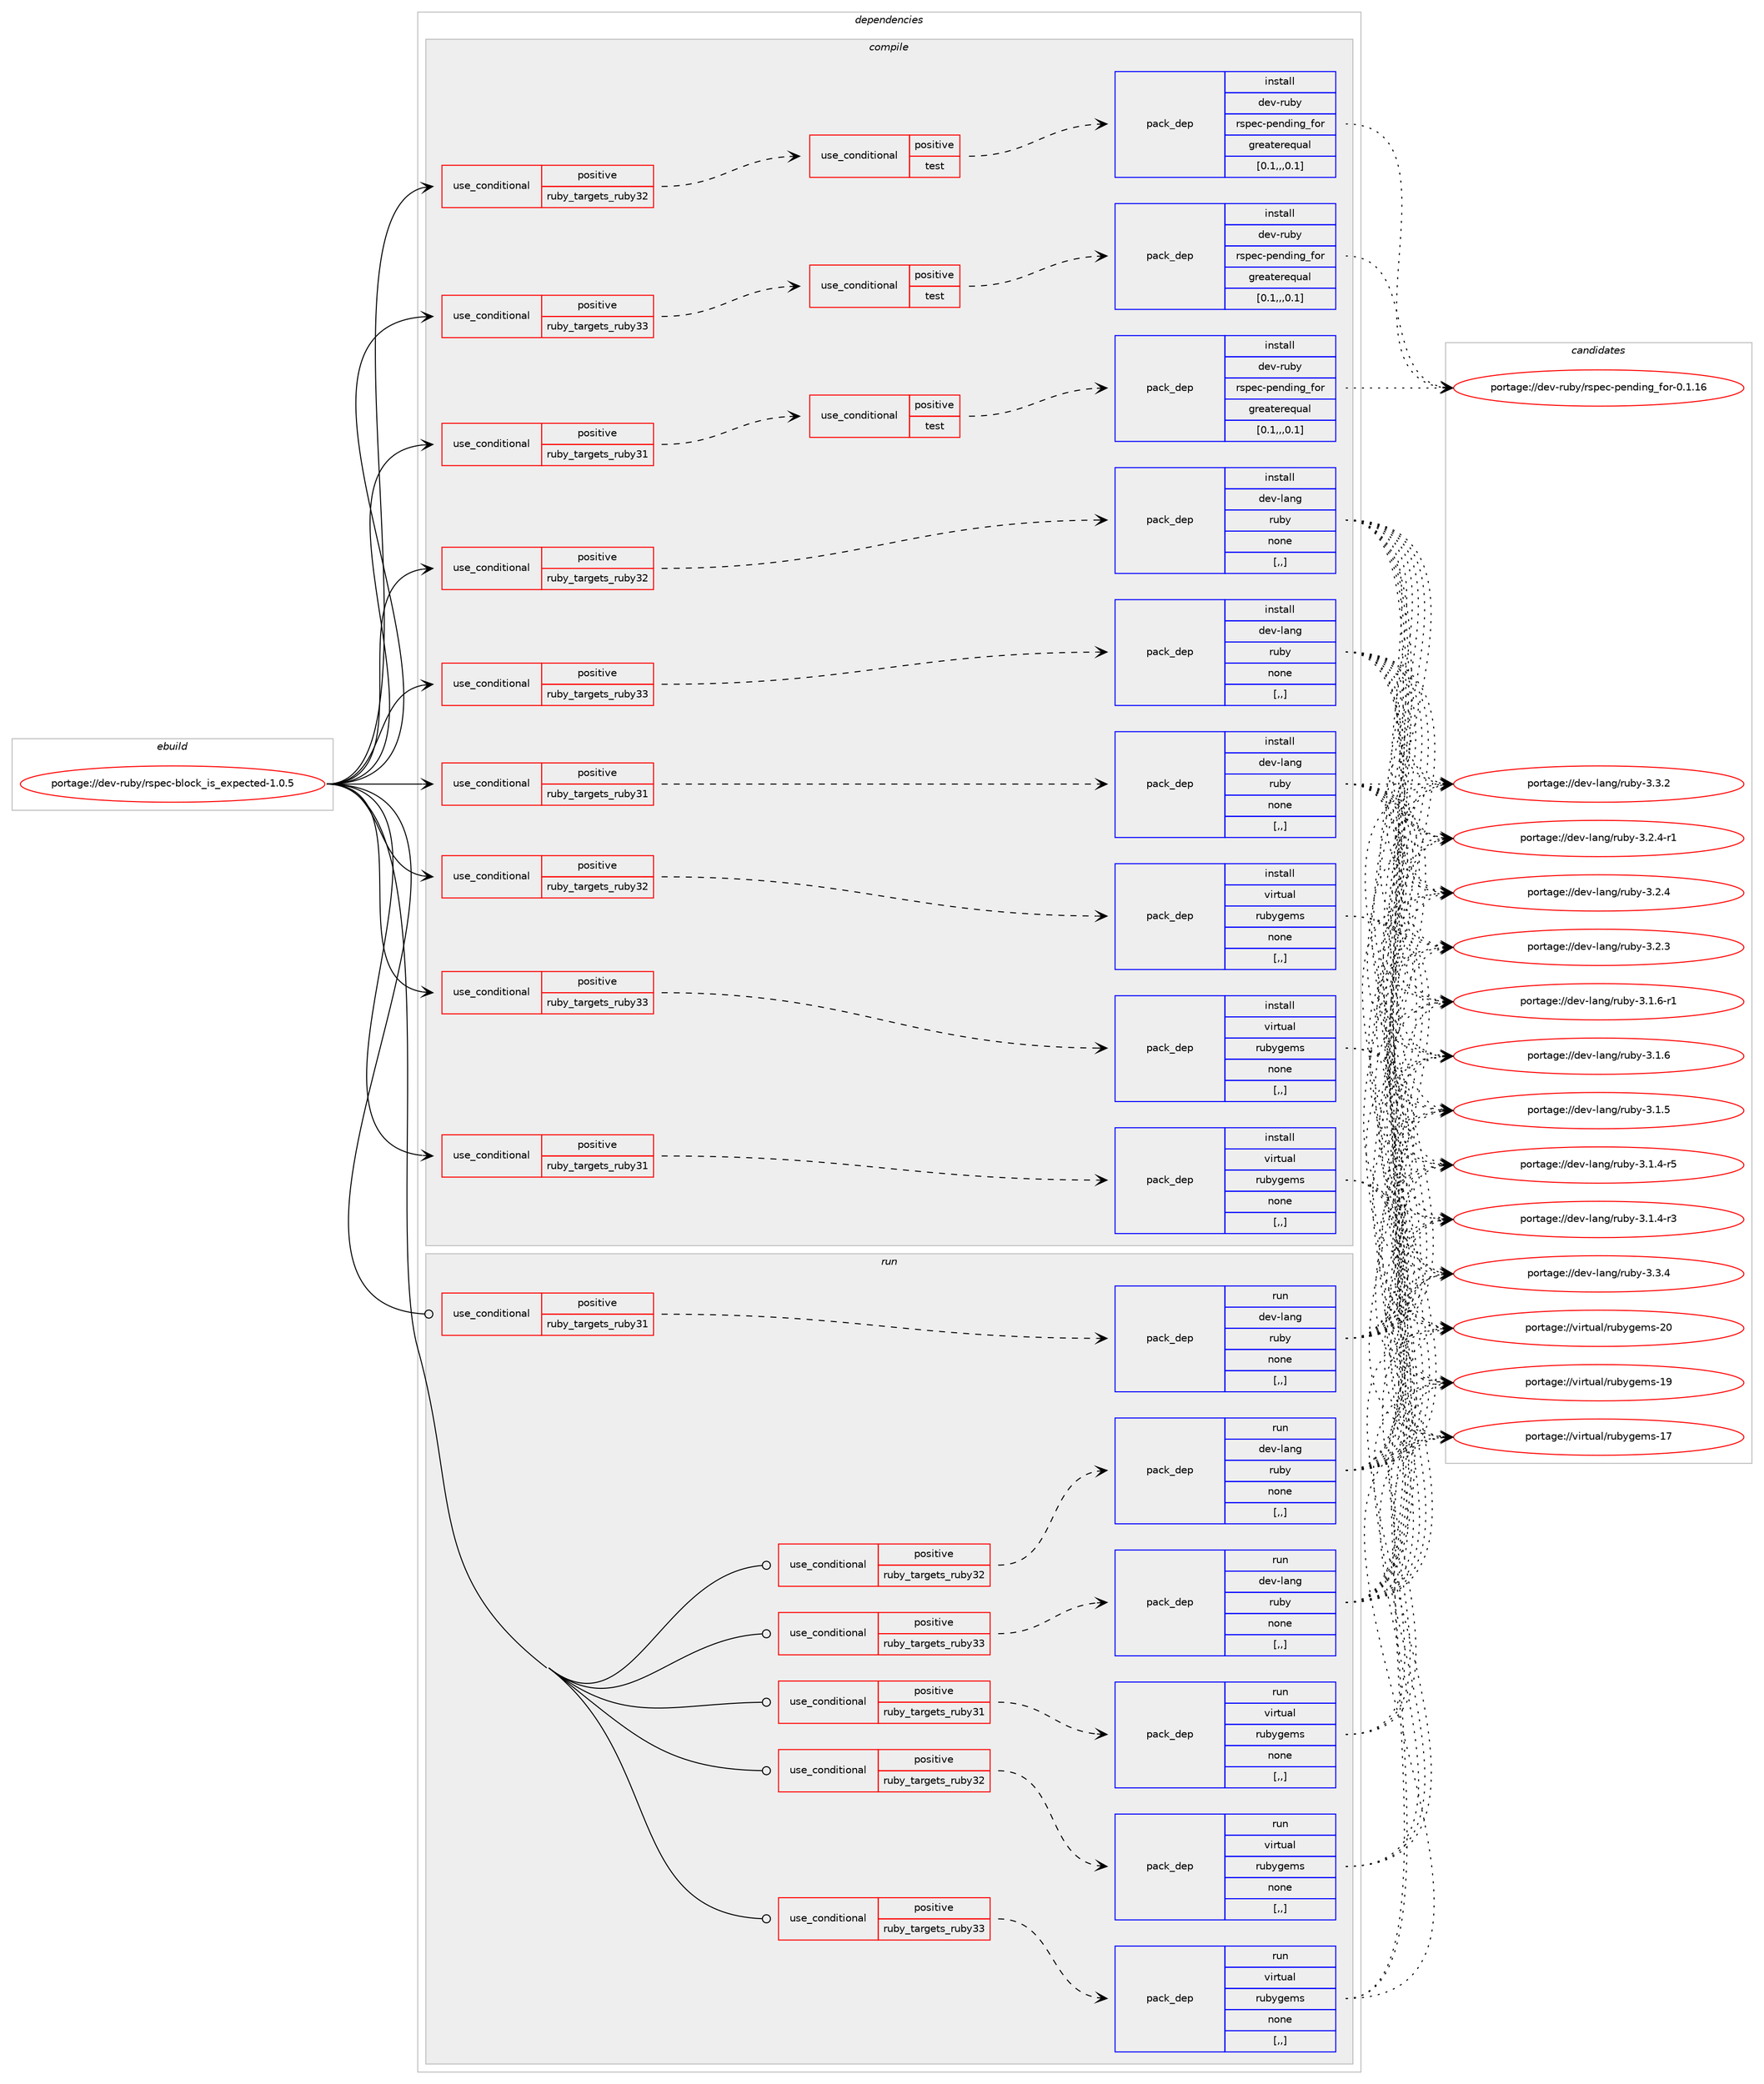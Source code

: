 digraph prolog {

# *************
# Graph options
# *************

newrank=true;
concentrate=true;
compound=true;
graph [rankdir=LR,fontname=Helvetica,fontsize=10,ranksep=1.5];#, ranksep=2.5, nodesep=0.2];
edge  [arrowhead=vee];
node  [fontname=Helvetica,fontsize=10];

# **********
# The ebuild
# **********

subgraph cluster_leftcol {
color=gray;
label=<<i>ebuild</i>>;
id [label="portage://dev-ruby/rspec-block_is_expected-1.0.5", color=red, width=4, href="../dev-ruby/rspec-block_is_expected-1.0.5.svg"];
}

# ****************
# The dependencies
# ****************

subgraph cluster_midcol {
color=gray;
label=<<i>dependencies</i>>;
subgraph cluster_compile {
fillcolor="#eeeeee";
style=filled;
label=<<i>compile</i>>;
subgraph cond54754 {
dependency199040 [label=<<TABLE BORDER="0" CELLBORDER="1" CELLSPACING="0" CELLPADDING="4"><TR><TD ROWSPAN="3" CELLPADDING="10">use_conditional</TD></TR><TR><TD>positive</TD></TR><TR><TD>ruby_targets_ruby31</TD></TR></TABLE>>, shape=none, color=red];
subgraph cond54755 {
dependency199041 [label=<<TABLE BORDER="0" CELLBORDER="1" CELLSPACING="0" CELLPADDING="4"><TR><TD ROWSPAN="3" CELLPADDING="10">use_conditional</TD></TR><TR><TD>positive</TD></TR><TR><TD>test</TD></TR></TABLE>>, shape=none, color=red];
subgraph pack142918 {
dependency199042 [label=<<TABLE BORDER="0" CELLBORDER="1" CELLSPACING="0" CELLPADDING="4" WIDTH="220"><TR><TD ROWSPAN="6" CELLPADDING="30">pack_dep</TD></TR><TR><TD WIDTH="110">install</TD></TR><TR><TD>dev-ruby</TD></TR><TR><TD>rspec-pending_for</TD></TR><TR><TD>greaterequal</TD></TR><TR><TD>[0.1,,,0.1]</TD></TR></TABLE>>, shape=none, color=blue];
}
dependency199041:e -> dependency199042:w [weight=20,style="dashed",arrowhead="vee"];
}
dependency199040:e -> dependency199041:w [weight=20,style="dashed",arrowhead="vee"];
}
id:e -> dependency199040:w [weight=20,style="solid",arrowhead="vee"];
subgraph cond54756 {
dependency199043 [label=<<TABLE BORDER="0" CELLBORDER="1" CELLSPACING="0" CELLPADDING="4"><TR><TD ROWSPAN="3" CELLPADDING="10">use_conditional</TD></TR><TR><TD>positive</TD></TR><TR><TD>ruby_targets_ruby31</TD></TR></TABLE>>, shape=none, color=red];
subgraph pack142919 {
dependency199044 [label=<<TABLE BORDER="0" CELLBORDER="1" CELLSPACING="0" CELLPADDING="4" WIDTH="220"><TR><TD ROWSPAN="6" CELLPADDING="30">pack_dep</TD></TR><TR><TD WIDTH="110">install</TD></TR><TR><TD>dev-lang</TD></TR><TR><TD>ruby</TD></TR><TR><TD>none</TD></TR><TR><TD>[,,]</TD></TR></TABLE>>, shape=none, color=blue];
}
dependency199043:e -> dependency199044:w [weight=20,style="dashed",arrowhead="vee"];
}
id:e -> dependency199043:w [weight=20,style="solid",arrowhead="vee"];
subgraph cond54757 {
dependency199045 [label=<<TABLE BORDER="0" CELLBORDER="1" CELLSPACING="0" CELLPADDING="4"><TR><TD ROWSPAN="3" CELLPADDING="10">use_conditional</TD></TR><TR><TD>positive</TD></TR><TR><TD>ruby_targets_ruby31</TD></TR></TABLE>>, shape=none, color=red];
subgraph pack142920 {
dependency199046 [label=<<TABLE BORDER="0" CELLBORDER="1" CELLSPACING="0" CELLPADDING="4" WIDTH="220"><TR><TD ROWSPAN="6" CELLPADDING="30">pack_dep</TD></TR><TR><TD WIDTH="110">install</TD></TR><TR><TD>virtual</TD></TR><TR><TD>rubygems</TD></TR><TR><TD>none</TD></TR><TR><TD>[,,]</TD></TR></TABLE>>, shape=none, color=blue];
}
dependency199045:e -> dependency199046:w [weight=20,style="dashed",arrowhead="vee"];
}
id:e -> dependency199045:w [weight=20,style="solid",arrowhead="vee"];
subgraph cond54758 {
dependency199047 [label=<<TABLE BORDER="0" CELLBORDER="1" CELLSPACING="0" CELLPADDING="4"><TR><TD ROWSPAN="3" CELLPADDING="10">use_conditional</TD></TR><TR><TD>positive</TD></TR><TR><TD>ruby_targets_ruby32</TD></TR></TABLE>>, shape=none, color=red];
subgraph cond54759 {
dependency199048 [label=<<TABLE BORDER="0" CELLBORDER="1" CELLSPACING="0" CELLPADDING="4"><TR><TD ROWSPAN="3" CELLPADDING="10">use_conditional</TD></TR><TR><TD>positive</TD></TR><TR><TD>test</TD></TR></TABLE>>, shape=none, color=red];
subgraph pack142921 {
dependency199049 [label=<<TABLE BORDER="0" CELLBORDER="1" CELLSPACING="0" CELLPADDING="4" WIDTH="220"><TR><TD ROWSPAN="6" CELLPADDING="30">pack_dep</TD></TR><TR><TD WIDTH="110">install</TD></TR><TR><TD>dev-ruby</TD></TR><TR><TD>rspec-pending_for</TD></TR><TR><TD>greaterequal</TD></TR><TR><TD>[0.1,,,0.1]</TD></TR></TABLE>>, shape=none, color=blue];
}
dependency199048:e -> dependency199049:w [weight=20,style="dashed",arrowhead="vee"];
}
dependency199047:e -> dependency199048:w [weight=20,style="dashed",arrowhead="vee"];
}
id:e -> dependency199047:w [weight=20,style="solid",arrowhead="vee"];
subgraph cond54760 {
dependency199050 [label=<<TABLE BORDER="0" CELLBORDER="1" CELLSPACING="0" CELLPADDING="4"><TR><TD ROWSPAN="3" CELLPADDING="10">use_conditional</TD></TR><TR><TD>positive</TD></TR><TR><TD>ruby_targets_ruby32</TD></TR></TABLE>>, shape=none, color=red];
subgraph pack142922 {
dependency199051 [label=<<TABLE BORDER="0" CELLBORDER="1" CELLSPACING="0" CELLPADDING="4" WIDTH="220"><TR><TD ROWSPAN="6" CELLPADDING="30">pack_dep</TD></TR><TR><TD WIDTH="110">install</TD></TR><TR><TD>dev-lang</TD></TR><TR><TD>ruby</TD></TR><TR><TD>none</TD></TR><TR><TD>[,,]</TD></TR></TABLE>>, shape=none, color=blue];
}
dependency199050:e -> dependency199051:w [weight=20,style="dashed",arrowhead="vee"];
}
id:e -> dependency199050:w [weight=20,style="solid",arrowhead="vee"];
subgraph cond54761 {
dependency199052 [label=<<TABLE BORDER="0" CELLBORDER="1" CELLSPACING="0" CELLPADDING="4"><TR><TD ROWSPAN="3" CELLPADDING="10">use_conditional</TD></TR><TR><TD>positive</TD></TR><TR><TD>ruby_targets_ruby32</TD></TR></TABLE>>, shape=none, color=red];
subgraph pack142923 {
dependency199053 [label=<<TABLE BORDER="0" CELLBORDER="1" CELLSPACING="0" CELLPADDING="4" WIDTH="220"><TR><TD ROWSPAN="6" CELLPADDING="30">pack_dep</TD></TR><TR><TD WIDTH="110">install</TD></TR><TR><TD>virtual</TD></TR><TR><TD>rubygems</TD></TR><TR><TD>none</TD></TR><TR><TD>[,,]</TD></TR></TABLE>>, shape=none, color=blue];
}
dependency199052:e -> dependency199053:w [weight=20,style="dashed",arrowhead="vee"];
}
id:e -> dependency199052:w [weight=20,style="solid",arrowhead="vee"];
subgraph cond54762 {
dependency199054 [label=<<TABLE BORDER="0" CELLBORDER="1" CELLSPACING="0" CELLPADDING="4"><TR><TD ROWSPAN="3" CELLPADDING="10">use_conditional</TD></TR><TR><TD>positive</TD></TR><TR><TD>ruby_targets_ruby33</TD></TR></TABLE>>, shape=none, color=red];
subgraph cond54763 {
dependency199055 [label=<<TABLE BORDER="0" CELLBORDER="1" CELLSPACING="0" CELLPADDING="4"><TR><TD ROWSPAN="3" CELLPADDING="10">use_conditional</TD></TR><TR><TD>positive</TD></TR><TR><TD>test</TD></TR></TABLE>>, shape=none, color=red];
subgraph pack142924 {
dependency199056 [label=<<TABLE BORDER="0" CELLBORDER="1" CELLSPACING="0" CELLPADDING="4" WIDTH="220"><TR><TD ROWSPAN="6" CELLPADDING="30">pack_dep</TD></TR><TR><TD WIDTH="110">install</TD></TR><TR><TD>dev-ruby</TD></TR><TR><TD>rspec-pending_for</TD></TR><TR><TD>greaterequal</TD></TR><TR><TD>[0.1,,,0.1]</TD></TR></TABLE>>, shape=none, color=blue];
}
dependency199055:e -> dependency199056:w [weight=20,style="dashed",arrowhead="vee"];
}
dependency199054:e -> dependency199055:w [weight=20,style="dashed",arrowhead="vee"];
}
id:e -> dependency199054:w [weight=20,style="solid",arrowhead="vee"];
subgraph cond54764 {
dependency199057 [label=<<TABLE BORDER="0" CELLBORDER="1" CELLSPACING="0" CELLPADDING="4"><TR><TD ROWSPAN="3" CELLPADDING="10">use_conditional</TD></TR><TR><TD>positive</TD></TR><TR><TD>ruby_targets_ruby33</TD></TR></TABLE>>, shape=none, color=red];
subgraph pack142925 {
dependency199058 [label=<<TABLE BORDER="0" CELLBORDER="1" CELLSPACING="0" CELLPADDING="4" WIDTH="220"><TR><TD ROWSPAN="6" CELLPADDING="30">pack_dep</TD></TR><TR><TD WIDTH="110">install</TD></TR><TR><TD>dev-lang</TD></TR><TR><TD>ruby</TD></TR><TR><TD>none</TD></TR><TR><TD>[,,]</TD></TR></TABLE>>, shape=none, color=blue];
}
dependency199057:e -> dependency199058:w [weight=20,style="dashed",arrowhead="vee"];
}
id:e -> dependency199057:w [weight=20,style="solid",arrowhead="vee"];
subgraph cond54765 {
dependency199059 [label=<<TABLE BORDER="0" CELLBORDER="1" CELLSPACING="0" CELLPADDING="4"><TR><TD ROWSPAN="3" CELLPADDING="10">use_conditional</TD></TR><TR><TD>positive</TD></TR><TR><TD>ruby_targets_ruby33</TD></TR></TABLE>>, shape=none, color=red];
subgraph pack142926 {
dependency199060 [label=<<TABLE BORDER="0" CELLBORDER="1" CELLSPACING="0" CELLPADDING="4" WIDTH="220"><TR><TD ROWSPAN="6" CELLPADDING="30">pack_dep</TD></TR><TR><TD WIDTH="110">install</TD></TR><TR><TD>virtual</TD></TR><TR><TD>rubygems</TD></TR><TR><TD>none</TD></TR><TR><TD>[,,]</TD></TR></TABLE>>, shape=none, color=blue];
}
dependency199059:e -> dependency199060:w [weight=20,style="dashed",arrowhead="vee"];
}
id:e -> dependency199059:w [weight=20,style="solid",arrowhead="vee"];
}
subgraph cluster_compileandrun {
fillcolor="#eeeeee";
style=filled;
label=<<i>compile and run</i>>;
}
subgraph cluster_run {
fillcolor="#eeeeee";
style=filled;
label=<<i>run</i>>;
subgraph cond54766 {
dependency199061 [label=<<TABLE BORDER="0" CELLBORDER="1" CELLSPACING="0" CELLPADDING="4"><TR><TD ROWSPAN="3" CELLPADDING="10">use_conditional</TD></TR><TR><TD>positive</TD></TR><TR><TD>ruby_targets_ruby31</TD></TR></TABLE>>, shape=none, color=red];
subgraph pack142927 {
dependency199062 [label=<<TABLE BORDER="0" CELLBORDER="1" CELLSPACING="0" CELLPADDING="4" WIDTH="220"><TR><TD ROWSPAN="6" CELLPADDING="30">pack_dep</TD></TR><TR><TD WIDTH="110">run</TD></TR><TR><TD>dev-lang</TD></TR><TR><TD>ruby</TD></TR><TR><TD>none</TD></TR><TR><TD>[,,]</TD></TR></TABLE>>, shape=none, color=blue];
}
dependency199061:e -> dependency199062:w [weight=20,style="dashed",arrowhead="vee"];
}
id:e -> dependency199061:w [weight=20,style="solid",arrowhead="odot"];
subgraph cond54767 {
dependency199063 [label=<<TABLE BORDER="0" CELLBORDER="1" CELLSPACING="0" CELLPADDING="4"><TR><TD ROWSPAN="3" CELLPADDING="10">use_conditional</TD></TR><TR><TD>positive</TD></TR><TR><TD>ruby_targets_ruby31</TD></TR></TABLE>>, shape=none, color=red];
subgraph pack142928 {
dependency199064 [label=<<TABLE BORDER="0" CELLBORDER="1" CELLSPACING="0" CELLPADDING="4" WIDTH="220"><TR><TD ROWSPAN="6" CELLPADDING="30">pack_dep</TD></TR><TR><TD WIDTH="110">run</TD></TR><TR><TD>virtual</TD></TR><TR><TD>rubygems</TD></TR><TR><TD>none</TD></TR><TR><TD>[,,]</TD></TR></TABLE>>, shape=none, color=blue];
}
dependency199063:e -> dependency199064:w [weight=20,style="dashed",arrowhead="vee"];
}
id:e -> dependency199063:w [weight=20,style="solid",arrowhead="odot"];
subgraph cond54768 {
dependency199065 [label=<<TABLE BORDER="0" CELLBORDER="1" CELLSPACING="0" CELLPADDING="4"><TR><TD ROWSPAN="3" CELLPADDING="10">use_conditional</TD></TR><TR><TD>positive</TD></TR><TR><TD>ruby_targets_ruby32</TD></TR></TABLE>>, shape=none, color=red];
subgraph pack142929 {
dependency199066 [label=<<TABLE BORDER="0" CELLBORDER="1" CELLSPACING="0" CELLPADDING="4" WIDTH="220"><TR><TD ROWSPAN="6" CELLPADDING="30">pack_dep</TD></TR><TR><TD WIDTH="110">run</TD></TR><TR><TD>dev-lang</TD></TR><TR><TD>ruby</TD></TR><TR><TD>none</TD></TR><TR><TD>[,,]</TD></TR></TABLE>>, shape=none, color=blue];
}
dependency199065:e -> dependency199066:w [weight=20,style="dashed",arrowhead="vee"];
}
id:e -> dependency199065:w [weight=20,style="solid",arrowhead="odot"];
subgraph cond54769 {
dependency199067 [label=<<TABLE BORDER="0" CELLBORDER="1" CELLSPACING="0" CELLPADDING="4"><TR><TD ROWSPAN="3" CELLPADDING="10">use_conditional</TD></TR><TR><TD>positive</TD></TR><TR><TD>ruby_targets_ruby32</TD></TR></TABLE>>, shape=none, color=red];
subgraph pack142930 {
dependency199068 [label=<<TABLE BORDER="0" CELLBORDER="1" CELLSPACING="0" CELLPADDING="4" WIDTH="220"><TR><TD ROWSPAN="6" CELLPADDING="30">pack_dep</TD></TR><TR><TD WIDTH="110">run</TD></TR><TR><TD>virtual</TD></TR><TR><TD>rubygems</TD></TR><TR><TD>none</TD></TR><TR><TD>[,,]</TD></TR></TABLE>>, shape=none, color=blue];
}
dependency199067:e -> dependency199068:w [weight=20,style="dashed",arrowhead="vee"];
}
id:e -> dependency199067:w [weight=20,style="solid",arrowhead="odot"];
subgraph cond54770 {
dependency199069 [label=<<TABLE BORDER="0" CELLBORDER="1" CELLSPACING="0" CELLPADDING="4"><TR><TD ROWSPAN="3" CELLPADDING="10">use_conditional</TD></TR><TR><TD>positive</TD></TR><TR><TD>ruby_targets_ruby33</TD></TR></TABLE>>, shape=none, color=red];
subgraph pack142931 {
dependency199070 [label=<<TABLE BORDER="0" CELLBORDER="1" CELLSPACING="0" CELLPADDING="4" WIDTH="220"><TR><TD ROWSPAN="6" CELLPADDING="30">pack_dep</TD></TR><TR><TD WIDTH="110">run</TD></TR><TR><TD>dev-lang</TD></TR><TR><TD>ruby</TD></TR><TR><TD>none</TD></TR><TR><TD>[,,]</TD></TR></TABLE>>, shape=none, color=blue];
}
dependency199069:e -> dependency199070:w [weight=20,style="dashed",arrowhead="vee"];
}
id:e -> dependency199069:w [weight=20,style="solid",arrowhead="odot"];
subgraph cond54771 {
dependency199071 [label=<<TABLE BORDER="0" CELLBORDER="1" CELLSPACING="0" CELLPADDING="4"><TR><TD ROWSPAN="3" CELLPADDING="10">use_conditional</TD></TR><TR><TD>positive</TD></TR><TR><TD>ruby_targets_ruby33</TD></TR></TABLE>>, shape=none, color=red];
subgraph pack142932 {
dependency199072 [label=<<TABLE BORDER="0" CELLBORDER="1" CELLSPACING="0" CELLPADDING="4" WIDTH="220"><TR><TD ROWSPAN="6" CELLPADDING="30">pack_dep</TD></TR><TR><TD WIDTH="110">run</TD></TR><TR><TD>virtual</TD></TR><TR><TD>rubygems</TD></TR><TR><TD>none</TD></TR><TR><TD>[,,]</TD></TR></TABLE>>, shape=none, color=blue];
}
dependency199071:e -> dependency199072:w [weight=20,style="dashed",arrowhead="vee"];
}
id:e -> dependency199071:w [weight=20,style="solid",arrowhead="odot"];
}
}

# **************
# The candidates
# **************

subgraph cluster_choices {
rank=same;
color=gray;
label=<<i>candidates</i>>;

subgraph choice142918 {
color=black;
nodesep=1;
choice10010111845114117981214711411511210199451121011101001051101039510211111445484649464954 [label="portage://dev-ruby/rspec-pending_for-0.1.16", color=red, width=4,href="../dev-ruby/rspec-pending_for-0.1.16.svg"];
dependency199042:e -> choice10010111845114117981214711411511210199451121011101001051101039510211111445484649464954:w [style=dotted,weight="100"];
}
subgraph choice142919 {
color=black;
nodesep=1;
choice10010111845108971101034711411798121455146514652 [label="portage://dev-lang/ruby-3.3.4", color=red, width=4,href="../dev-lang/ruby-3.3.4.svg"];
choice10010111845108971101034711411798121455146514650 [label="portage://dev-lang/ruby-3.3.2", color=red, width=4,href="../dev-lang/ruby-3.3.2.svg"];
choice100101118451089711010347114117981214551465046524511449 [label="portage://dev-lang/ruby-3.2.4-r1", color=red, width=4,href="../dev-lang/ruby-3.2.4-r1.svg"];
choice10010111845108971101034711411798121455146504652 [label="portage://dev-lang/ruby-3.2.4", color=red, width=4,href="../dev-lang/ruby-3.2.4.svg"];
choice10010111845108971101034711411798121455146504651 [label="portage://dev-lang/ruby-3.2.3", color=red, width=4,href="../dev-lang/ruby-3.2.3.svg"];
choice100101118451089711010347114117981214551464946544511449 [label="portage://dev-lang/ruby-3.1.6-r1", color=red, width=4,href="../dev-lang/ruby-3.1.6-r1.svg"];
choice10010111845108971101034711411798121455146494654 [label="portage://dev-lang/ruby-3.1.6", color=red, width=4,href="../dev-lang/ruby-3.1.6.svg"];
choice10010111845108971101034711411798121455146494653 [label="portage://dev-lang/ruby-3.1.5", color=red, width=4,href="../dev-lang/ruby-3.1.5.svg"];
choice100101118451089711010347114117981214551464946524511453 [label="portage://dev-lang/ruby-3.1.4-r5", color=red, width=4,href="../dev-lang/ruby-3.1.4-r5.svg"];
choice100101118451089711010347114117981214551464946524511451 [label="portage://dev-lang/ruby-3.1.4-r3", color=red, width=4,href="../dev-lang/ruby-3.1.4-r3.svg"];
dependency199044:e -> choice10010111845108971101034711411798121455146514652:w [style=dotted,weight="100"];
dependency199044:e -> choice10010111845108971101034711411798121455146514650:w [style=dotted,weight="100"];
dependency199044:e -> choice100101118451089711010347114117981214551465046524511449:w [style=dotted,weight="100"];
dependency199044:e -> choice10010111845108971101034711411798121455146504652:w [style=dotted,weight="100"];
dependency199044:e -> choice10010111845108971101034711411798121455146504651:w [style=dotted,weight="100"];
dependency199044:e -> choice100101118451089711010347114117981214551464946544511449:w [style=dotted,weight="100"];
dependency199044:e -> choice10010111845108971101034711411798121455146494654:w [style=dotted,weight="100"];
dependency199044:e -> choice10010111845108971101034711411798121455146494653:w [style=dotted,weight="100"];
dependency199044:e -> choice100101118451089711010347114117981214551464946524511453:w [style=dotted,weight="100"];
dependency199044:e -> choice100101118451089711010347114117981214551464946524511451:w [style=dotted,weight="100"];
}
subgraph choice142920 {
color=black;
nodesep=1;
choice118105114116117971084711411798121103101109115455048 [label="portage://virtual/rubygems-20", color=red, width=4,href="../virtual/rubygems-20.svg"];
choice118105114116117971084711411798121103101109115454957 [label="portage://virtual/rubygems-19", color=red, width=4,href="../virtual/rubygems-19.svg"];
choice118105114116117971084711411798121103101109115454955 [label="portage://virtual/rubygems-17", color=red, width=4,href="../virtual/rubygems-17.svg"];
dependency199046:e -> choice118105114116117971084711411798121103101109115455048:w [style=dotted,weight="100"];
dependency199046:e -> choice118105114116117971084711411798121103101109115454957:w [style=dotted,weight="100"];
dependency199046:e -> choice118105114116117971084711411798121103101109115454955:w [style=dotted,weight="100"];
}
subgraph choice142921 {
color=black;
nodesep=1;
choice10010111845114117981214711411511210199451121011101001051101039510211111445484649464954 [label="portage://dev-ruby/rspec-pending_for-0.1.16", color=red, width=4,href="../dev-ruby/rspec-pending_for-0.1.16.svg"];
dependency199049:e -> choice10010111845114117981214711411511210199451121011101001051101039510211111445484649464954:w [style=dotted,weight="100"];
}
subgraph choice142922 {
color=black;
nodesep=1;
choice10010111845108971101034711411798121455146514652 [label="portage://dev-lang/ruby-3.3.4", color=red, width=4,href="../dev-lang/ruby-3.3.4.svg"];
choice10010111845108971101034711411798121455146514650 [label="portage://dev-lang/ruby-3.3.2", color=red, width=4,href="../dev-lang/ruby-3.3.2.svg"];
choice100101118451089711010347114117981214551465046524511449 [label="portage://dev-lang/ruby-3.2.4-r1", color=red, width=4,href="../dev-lang/ruby-3.2.4-r1.svg"];
choice10010111845108971101034711411798121455146504652 [label="portage://dev-lang/ruby-3.2.4", color=red, width=4,href="../dev-lang/ruby-3.2.4.svg"];
choice10010111845108971101034711411798121455146504651 [label="portage://dev-lang/ruby-3.2.3", color=red, width=4,href="../dev-lang/ruby-3.2.3.svg"];
choice100101118451089711010347114117981214551464946544511449 [label="portage://dev-lang/ruby-3.1.6-r1", color=red, width=4,href="../dev-lang/ruby-3.1.6-r1.svg"];
choice10010111845108971101034711411798121455146494654 [label="portage://dev-lang/ruby-3.1.6", color=red, width=4,href="../dev-lang/ruby-3.1.6.svg"];
choice10010111845108971101034711411798121455146494653 [label="portage://dev-lang/ruby-3.1.5", color=red, width=4,href="../dev-lang/ruby-3.1.5.svg"];
choice100101118451089711010347114117981214551464946524511453 [label="portage://dev-lang/ruby-3.1.4-r5", color=red, width=4,href="../dev-lang/ruby-3.1.4-r5.svg"];
choice100101118451089711010347114117981214551464946524511451 [label="portage://dev-lang/ruby-3.1.4-r3", color=red, width=4,href="../dev-lang/ruby-3.1.4-r3.svg"];
dependency199051:e -> choice10010111845108971101034711411798121455146514652:w [style=dotted,weight="100"];
dependency199051:e -> choice10010111845108971101034711411798121455146514650:w [style=dotted,weight="100"];
dependency199051:e -> choice100101118451089711010347114117981214551465046524511449:w [style=dotted,weight="100"];
dependency199051:e -> choice10010111845108971101034711411798121455146504652:w [style=dotted,weight="100"];
dependency199051:e -> choice10010111845108971101034711411798121455146504651:w [style=dotted,weight="100"];
dependency199051:e -> choice100101118451089711010347114117981214551464946544511449:w [style=dotted,weight="100"];
dependency199051:e -> choice10010111845108971101034711411798121455146494654:w [style=dotted,weight="100"];
dependency199051:e -> choice10010111845108971101034711411798121455146494653:w [style=dotted,weight="100"];
dependency199051:e -> choice100101118451089711010347114117981214551464946524511453:w [style=dotted,weight="100"];
dependency199051:e -> choice100101118451089711010347114117981214551464946524511451:w [style=dotted,weight="100"];
}
subgraph choice142923 {
color=black;
nodesep=1;
choice118105114116117971084711411798121103101109115455048 [label="portage://virtual/rubygems-20", color=red, width=4,href="../virtual/rubygems-20.svg"];
choice118105114116117971084711411798121103101109115454957 [label="portage://virtual/rubygems-19", color=red, width=4,href="../virtual/rubygems-19.svg"];
choice118105114116117971084711411798121103101109115454955 [label="portage://virtual/rubygems-17", color=red, width=4,href="../virtual/rubygems-17.svg"];
dependency199053:e -> choice118105114116117971084711411798121103101109115455048:w [style=dotted,weight="100"];
dependency199053:e -> choice118105114116117971084711411798121103101109115454957:w [style=dotted,weight="100"];
dependency199053:e -> choice118105114116117971084711411798121103101109115454955:w [style=dotted,weight="100"];
}
subgraph choice142924 {
color=black;
nodesep=1;
choice10010111845114117981214711411511210199451121011101001051101039510211111445484649464954 [label="portage://dev-ruby/rspec-pending_for-0.1.16", color=red, width=4,href="../dev-ruby/rspec-pending_for-0.1.16.svg"];
dependency199056:e -> choice10010111845114117981214711411511210199451121011101001051101039510211111445484649464954:w [style=dotted,weight="100"];
}
subgraph choice142925 {
color=black;
nodesep=1;
choice10010111845108971101034711411798121455146514652 [label="portage://dev-lang/ruby-3.3.4", color=red, width=4,href="../dev-lang/ruby-3.3.4.svg"];
choice10010111845108971101034711411798121455146514650 [label="portage://dev-lang/ruby-3.3.2", color=red, width=4,href="../dev-lang/ruby-3.3.2.svg"];
choice100101118451089711010347114117981214551465046524511449 [label="portage://dev-lang/ruby-3.2.4-r1", color=red, width=4,href="../dev-lang/ruby-3.2.4-r1.svg"];
choice10010111845108971101034711411798121455146504652 [label="portage://dev-lang/ruby-3.2.4", color=red, width=4,href="../dev-lang/ruby-3.2.4.svg"];
choice10010111845108971101034711411798121455146504651 [label="portage://dev-lang/ruby-3.2.3", color=red, width=4,href="../dev-lang/ruby-3.2.3.svg"];
choice100101118451089711010347114117981214551464946544511449 [label="portage://dev-lang/ruby-3.1.6-r1", color=red, width=4,href="../dev-lang/ruby-3.1.6-r1.svg"];
choice10010111845108971101034711411798121455146494654 [label="portage://dev-lang/ruby-3.1.6", color=red, width=4,href="../dev-lang/ruby-3.1.6.svg"];
choice10010111845108971101034711411798121455146494653 [label="portage://dev-lang/ruby-3.1.5", color=red, width=4,href="../dev-lang/ruby-3.1.5.svg"];
choice100101118451089711010347114117981214551464946524511453 [label="portage://dev-lang/ruby-3.1.4-r5", color=red, width=4,href="../dev-lang/ruby-3.1.4-r5.svg"];
choice100101118451089711010347114117981214551464946524511451 [label="portage://dev-lang/ruby-3.1.4-r3", color=red, width=4,href="../dev-lang/ruby-3.1.4-r3.svg"];
dependency199058:e -> choice10010111845108971101034711411798121455146514652:w [style=dotted,weight="100"];
dependency199058:e -> choice10010111845108971101034711411798121455146514650:w [style=dotted,weight="100"];
dependency199058:e -> choice100101118451089711010347114117981214551465046524511449:w [style=dotted,weight="100"];
dependency199058:e -> choice10010111845108971101034711411798121455146504652:w [style=dotted,weight="100"];
dependency199058:e -> choice10010111845108971101034711411798121455146504651:w [style=dotted,weight="100"];
dependency199058:e -> choice100101118451089711010347114117981214551464946544511449:w [style=dotted,weight="100"];
dependency199058:e -> choice10010111845108971101034711411798121455146494654:w [style=dotted,weight="100"];
dependency199058:e -> choice10010111845108971101034711411798121455146494653:w [style=dotted,weight="100"];
dependency199058:e -> choice100101118451089711010347114117981214551464946524511453:w [style=dotted,weight="100"];
dependency199058:e -> choice100101118451089711010347114117981214551464946524511451:w [style=dotted,weight="100"];
}
subgraph choice142926 {
color=black;
nodesep=1;
choice118105114116117971084711411798121103101109115455048 [label="portage://virtual/rubygems-20", color=red, width=4,href="../virtual/rubygems-20.svg"];
choice118105114116117971084711411798121103101109115454957 [label="portage://virtual/rubygems-19", color=red, width=4,href="../virtual/rubygems-19.svg"];
choice118105114116117971084711411798121103101109115454955 [label="portage://virtual/rubygems-17", color=red, width=4,href="../virtual/rubygems-17.svg"];
dependency199060:e -> choice118105114116117971084711411798121103101109115455048:w [style=dotted,weight="100"];
dependency199060:e -> choice118105114116117971084711411798121103101109115454957:w [style=dotted,weight="100"];
dependency199060:e -> choice118105114116117971084711411798121103101109115454955:w [style=dotted,weight="100"];
}
subgraph choice142927 {
color=black;
nodesep=1;
choice10010111845108971101034711411798121455146514652 [label="portage://dev-lang/ruby-3.3.4", color=red, width=4,href="../dev-lang/ruby-3.3.4.svg"];
choice10010111845108971101034711411798121455146514650 [label="portage://dev-lang/ruby-3.3.2", color=red, width=4,href="../dev-lang/ruby-3.3.2.svg"];
choice100101118451089711010347114117981214551465046524511449 [label="portage://dev-lang/ruby-3.2.4-r1", color=red, width=4,href="../dev-lang/ruby-3.2.4-r1.svg"];
choice10010111845108971101034711411798121455146504652 [label="portage://dev-lang/ruby-3.2.4", color=red, width=4,href="../dev-lang/ruby-3.2.4.svg"];
choice10010111845108971101034711411798121455146504651 [label="portage://dev-lang/ruby-3.2.3", color=red, width=4,href="../dev-lang/ruby-3.2.3.svg"];
choice100101118451089711010347114117981214551464946544511449 [label="portage://dev-lang/ruby-3.1.6-r1", color=red, width=4,href="../dev-lang/ruby-3.1.6-r1.svg"];
choice10010111845108971101034711411798121455146494654 [label="portage://dev-lang/ruby-3.1.6", color=red, width=4,href="../dev-lang/ruby-3.1.6.svg"];
choice10010111845108971101034711411798121455146494653 [label="portage://dev-lang/ruby-3.1.5", color=red, width=4,href="../dev-lang/ruby-3.1.5.svg"];
choice100101118451089711010347114117981214551464946524511453 [label="portage://dev-lang/ruby-3.1.4-r5", color=red, width=4,href="../dev-lang/ruby-3.1.4-r5.svg"];
choice100101118451089711010347114117981214551464946524511451 [label="portage://dev-lang/ruby-3.1.4-r3", color=red, width=4,href="../dev-lang/ruby-3.1.4-r3.svg"];
dependency199062:e -> choice10010111845108971101034711411798121455146514652:w [style=dotted,weight="100"];
dependency199062:e -> choice10010111845108971101034711411798121455146514650:w [style=dotted,weight="100"];
dependency199062:e -> choice100101118451089711010347114117981214551465046524511449:w [style=dotted,weight="100"];
dependency199062:e -> choice10010111845108971101034711411798121455146504652:w [style=dotted,weight="100"];
dependency199062:e -> choice10010111845108971101034711411798121455146504651:w [style=dotted,weight="100"];
dependency199062:e -> choice100101118451089711010347114117981214551464946544511449:w [style=dotted,weight="100"];
dependency199062:e -> choice10010111845108971101034711411798121455146494654:w [style=dotted,weight="100"];
dependency199062:e -> choice10010111845108971101034711411798121455146494653:w [style=dotted,weight="100"];
dependency199062:e -> choice100101118451089711010347114117981214551464946524511453:w [style=dotted,weight="100"];
dependency199062:e -> choice100101118451089711010347114117981214551464946524511451:w [style=dotted,weight="100"];
}
subgraph choice142928 {
color=black;
nodesep=1;
choice118105114116117971084711411798121103101109115455048 [label="portage://virtual/rubygems-20", color=red, width=4,href="../virtual/rubygems-20.svg"];
choice118105114116117971084711411798121103101109115454957 [label="portage://virtual/rubygems-19", color=red, width=4,href="../virtual/rubygems-19.svg"];
choice118105114116117971084711411798121103101109115454955 [label="portage://virtual/rubygems-17", color=red, width=4,href="../virtual/rubygems-17.svg"];
dependency199064:e -> choice118105114116117971084711411798121103101109115455048:w [style=dotted,weight="100"];
dependency199064:e -> choice118105114116117971084711411798121103101109115454957:w [style=dotted,weight="100"];
dependency199064:e -> choice118105114116117971084711411798121103101109115454955:w [style=dotted,weight="100"];
}
subgraph choice142929 {
color=black;
nodesep=1;
choice10010111845108971101034711411798121455146514652 [label="portage://dev-lang/ruby-3.3.4", color=red, width=4,href="../dev-lang/ruby-3.3.4.svg"];
choice10010111845108971101034711411798121455146514650 [label="portage://dev-lang/ruby-3.3.2", color=red, width=4,href="../dev-lang/ruby-3.3.2.svg"];
choice100101118451089711010347114117981214551465046524511449 [label="portage://dev-lang/ruby-3.2.4-r1", color=red, width=4,href="../dev-lang/ruby-3.2.4-r1.svg"];
choice10010111845108971101034711411798121455146504652 [label="portage://dev-lang/ruby-3.2.4", color=red, width=4,href="../dev-lang/ruby-3.2.4.svg"];
choice10010111845108971101034711411798121455146504651 [label="portage://dev-lang/ruby-3.2.3", color=red, width=4,href="../dev-lang/ruby-3.2.3.svg"];
choice100101118451089711010347114117981214551464946544511449 [label="portage://dev-lang/ruby-3.1.6-r1", color=red, width=4,href="../dev-lang/ruby-3.1.6-r1.svg"];
choice10010111845108971101034711411798121455146494654 [label="portage://dev-lang/ruby-3.1.6", color=red, width=4,href="../dev-lang/ruby-3.1.6.svg"];
choice10010111845108971101034711411798121455146494653 [label="portage://dev-lang/ruby-3.1.5", color=red, width=4,href="../dev-lang/ruby-3.1.5.svg"];
choice100101118451089711010347114117981214551464946524511453 [label="portage://dev-lang/ruby-3.1.4-r5", color=red, width=4,href="../dev-lang/ruby-3.1.4-r5.svg"];
choice100101118451089711010347114117981214551464946524511451 [label="portage://dev-lang/ruby-3.1.4-r3", color=red, width=4,href="../dev-lang/ruby-3.1.4-r3.svg"];
dependency199066:e -> choice10010111845108971101034711411798121455146514652:w [style=dotted,weight="100"];
dependency199066:e -> choice10010111845108971101034711411798121455146514650:w [style=dotted,weight="100"];
dependency199066:e -> choice100101118451089711010347114117981214551465046524511449:w [style=dotted,weight="100"];
dependency199066:e -> choice10010111845108971101034711411798121455146504652:w [style=dotted,weight="100"];
dependency199066:e -> choice10010111845108971101034711411798121455146504651:w [style=dotted,weight="100"];
dependency199066:e -> choice100101118451089711010347114117981214551464946544511449:w [style=dotted,weight="100"];
dependency199066:e -> choice10010111845108971101034711411798121455146494654:w [style=dotted,weight="100"];
dependency199066:e -> choice10010111845108971101034711411798121455146494653:w [style=dotted,weight="100"];
dependency199066:e -> choice100101118451089711010347114117981214551464946524511453:w [style=dotted,weight="100"];
dependency199066:e -> choice100101118451089711010347114117981214551464946524511451:w [style=dotted,weight="100"];
}
subgraph choice142930 {
color=black;
nodesep=1;
choice118105114116117971084711411798121103101109115455048 [label="portage://virtual/rubygems-20", color=red, width=4,href="../virtual/rubygems-20.svg"];
choice118105114116117971084711411798121103101109115454957 [label="portage://virtual/rubygems-19", color=red, width=4,href="../virtual/rubygems-19.svg"];
choice118105114116117971084711411798121103101109115454955 [label="portage://virtual/rubygems-17", color=red, width=4,href="../virtual/rubygems-17.svg"];
dependency199068:e -> choice118105114116117971084711411798121103101109115455048:w [style=dotted,weight="100"];
dependency199068:e -> choice118105114116117971084711411798121103101109115454957:w [style=dotted,weight="100"];
dependency199068:e -> choice118105114116117971084711411798121103101109115454955:w [style=dotted,weight="100"];
}
subgraph choice142931 {
color=black;
nodesep=1;
choice10010111845108971101034711411798121455146514652 [label="portage://dev-lang/ruby-3.3.4", color=red, width=4,href="../dev-lang/ruby-3.3.4.svg"];
choice10010111845108971101034711411798121455146514650 [label="portage://dev-lang/ruby-3.3.2", color=red, width=4,href="../dev-lang/ruby-3.3.2.svg"];
choice100101118451089711010347114117981214551465046524511449 [label="portage://dev-lang/ruby-3.2.4-r1", color=red, width=4,href="../dev-lang/ruby-3.2.4-r1.svg"];
choice10010111845108971101034711411798121455146504652 [label="portage://dev-lang/ruby-3.2.4", color=red, width=4,href="../dev-lang/ruby-3.2.4.svg"];
choice10010111845108971101034711411798121455146504651 [label="portage://dev-lang/ruby-3.2.3", color=red, width=4,href="../dev-lang/ruby-3.2.3.svg"];
choice100101118451089711010347114117981214551464946544511449 [label="portage://dev-lang/ruby-3.1.6-r1", color=red, width=4,href="../dev-lang/ruby-3.1.6-r1.svg"];
choice10010111845108971101034711411798121455146494654 [label="portage://dev-lang/ruby-3.1.6", color=red, width=4,href="../dev-lang/ruby-3.1.6.svg"];
choice10010111845108971101034711411798121455146494653 [label="portage://dev-lang/ruby-3.1.5", color=red, width=4,href="../dev-lang/ruby-3.1.5.svg"];
choice100101118451089711010347114117981214551464946524511453 [label="portage://dev-lang/ruby-3.1.4-r5", color=red, width=4,href="../dev-lang/ruby-3.1.4-r5.svg"];
choice100101118451089711010347114117981214551464946524511451 [label="portage://dev-lang/ruby-3.1.4-r3", color=red, width=4,href="../dev-lang/ruby-3.1.4-r3.svg"];
dependency199070:e -> choice10010111845108971101034711411798121455146514652:w [style=dotted,weight="100"];
dependency199070:e -> choice10010111845108971101034711411798121455146514650:w [style=dotted,weight="100"];
dependency199070:e -> choice100101118451089711010347114117981214551465046524511449:w [style=dotted,weight="100"];
dependency199070:e -> choice10010111845108971101034711411798121455146504652:w [style=dotted,weight="100"];
dependency199070:e -> choice10010111845108971101034711411798121455146504651:w [style=dotted,weight="100"];
dependency199070:e -> choice100101118451089711010347114117981214551464946544511449:w [style=dotted,weight="100"];
dependency199070:e -> choice10010111845108971101034711411798121455146494654:w [style=dotted,weight="100"];
dependency199070:e -> choice10010111845108971101034711411798121455146494653:w [style=dotted,weight="100"];
dependency199070:e -> choice100101118451089711010347114117981214551464946524511453:w [style=dotted,weight="100"];
dependency199070:e -> choice100101118451089711010347114117981214551464946524511451:w [style=dotted,weight="100"];
}
subgraph choice142932 {
color=black;
nodesep=1;
choice118105114116117971084711411798121103101109115455048 [label="portage://virtual/rubygems-20", color=red, width=4,href="../virtual/rubygems-20.svg"];
choice118105114116117971084711411798121103101109115454957 [label="portage://virtual/rubygems-19", color=red, width=4,href="../virtual/rubygems-19.svg"];
choice118105114116117971084711411798121103101109115454955 [label="portage://virtual/rubygems-17", color=red, width=4,href="../virtual/rubygems-17.svg"];
dependency199072:e -> choice118105114116117971084711411798121103101109115455048:w [style=dotted,weight="100"];
dependency199072:e -> choice118105114116117971084711411798121103101109115454957:w [style=dotted,weight="100"];
dependency199072:e -> choice118105114116117971084711411798121103101109115454955:w [style=dotted,weight="100"];
}
}

}
